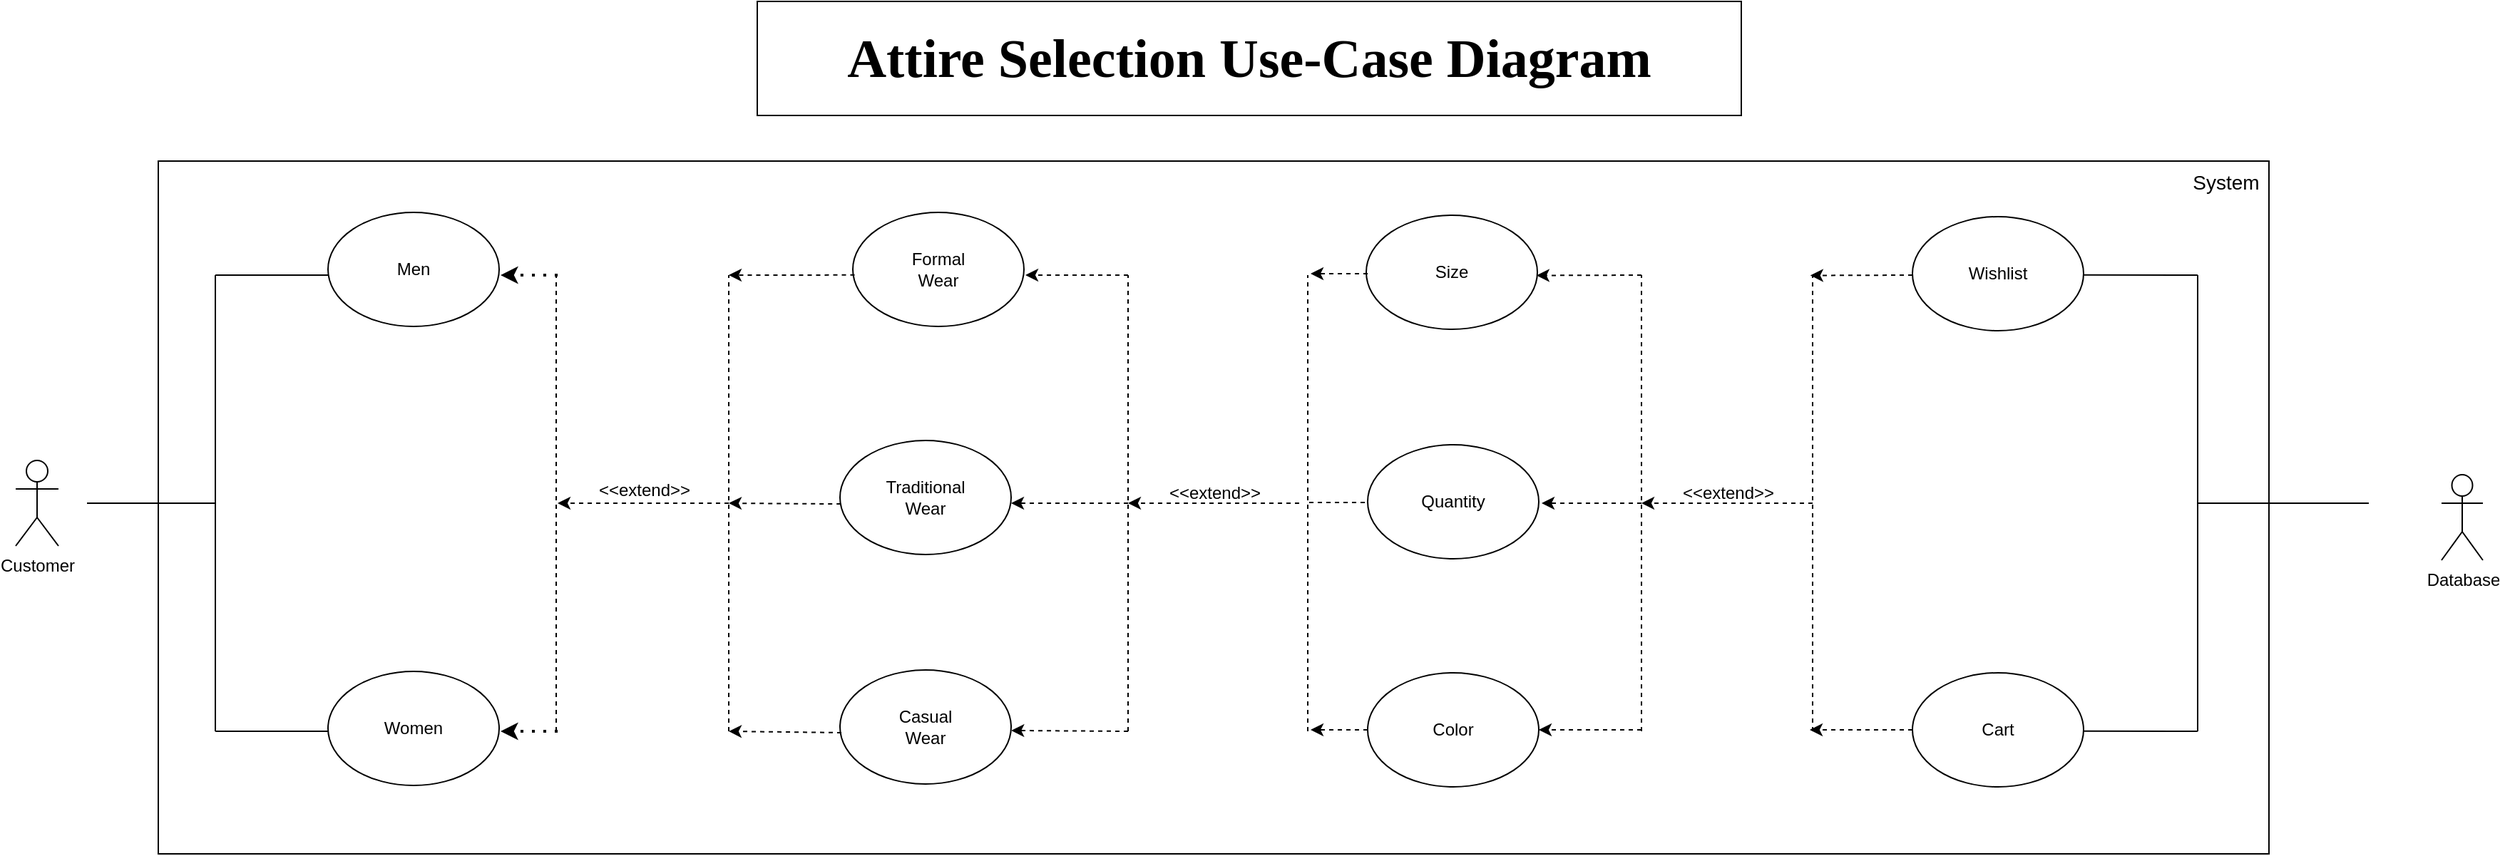 <mxfile version="21.1.2" type="device">
  <diagram name="Page-1" id="eQ8vHoDGBUgWwKZT1uyV">
    <mxGraphModel dx="1526" dy="884" grid="1" gridSize="10" guides="1" tooltips="1" connect="1" arrows="1" fold="1" page="1" pageScale="1" pageWidth="850" pageHeight="1100" math="0" shadow="0">
      <root>
        <mxCell id="0" />
        <mxCell id="1" parent="0" />
        <mxCell id="jF2XFRz0FqhjOIGauvpA-1" value="" style="rounded=0;whiteSpace=wrap;html=1;" parent="1" vertex="1">
          <mxGeometry x="160" y="280" width="1480" height="486" as="geometry" />
        </mxCell>
        <mxCell id="8TPDpSwBAOfw3RehzI5V-1" value="Customer" style="shape=umlActor;verticalLabelPosition=bottom;verticalAlign=top;html=1;outlineConnect=0;" parent="1" vertex="1">
          <mxGeometry x="60" y="490" width="30" height="60" as="geometry" />
        </mxCell>
        <mxCell id="8TPDpSwBAOfw3RehzI5V-3" value="" style="endArrow=none;html=1;rounded=0;" parent="1" edge="1">
          <mxGeometry width="50" height="50" relative="1" as="geometry">
            <mxPoint x="110" y="520" as="sourcePoint" />
            <mxPoint x="200" y="520" as="targetPoint" />
          </mxGeometry>
        </mxCell>
        <mxCell id="8TPDpSwBAOfw3RehzI5V-5" value="" style="endArrow=none;html=1;rounded=0;" parent="1" edge="1">
          <mxGeometry width="50" height="50" relative="1" as="geometry">
            <mxPoint x="200" y="680" as="sourcePoint" />
            <mxPoint x="200" y="360" as="targetPoint" />
          </mxGeometry>
        </mxCell>
        <mxCell id="8TPDpSwBAOfw3RehzI5V-13" value="Men" style="ellipse;whiteSpace=wrap;html=1;" parent="1" vertex="1">
          <mxGeometry x="279" y="316" width="120" height="80" as="geometry" />
        </mxCell>
        <mxCell id="8TPDpSwBAOfw3RehzI5V-14" value="Women" style="ellipse;whiteSpace=wrap;html=1;" parent="1" vertex="1">
          <mxGeometry x="279" y="638" width="120" height="80" as="geometry" />
        </mxCell>
        <mxCell id="8TPDpSwBAOfw3RehzI5V-15" value="Traditional&lt;br&gt;Wear" style="ellipse;whiteSpace=wrap;html=1;" parent="1" vertex="1">
          <mxGeometry x="638" y="476" width="120" height="80" as="geometry" />
        </mxCell>
        <mxCell id="8TPDpSwBAOfw3RehzI5V-16" value="&lt;font style=&quot;font-size: 12px;&quot;&gt;Formal &lt;br&gt;Wear&lt;/font&gt;" style="ellipse;whiteSpace=wrap;html=1;" parent="1" vertex="1">
          <mxGeometry x="647" y="316" width="120" height="80" as="geometry" />
        </mxCell>
        <mxCell id="8TPDpSwBAOfw3RehzI5V-17" value="Casual &lt;br&gt;Wear" style="ellipse;whiteSpace=wrap;html=1;" parent="1" vertex="1">
          <mxGeometry x="638" y="637" width="120" height="80" as="geometry" />
        </mxCell>
        <mxCell id="8TPDpSwBAOfw3RehzI5V-18" value="Wishlist" style="ellipse;whiteSpace=wrap;html=1;" parent="1" vertex="1">
          <mxGeometry x="1390" y="319" width="120" height="80" as="geometry" />
        </mxCell>
        <mxCell id="8TPDpSwBAOfw3RehzI5V-19" value="Cart" style="ellipse;whiteSpace=wrap;html=1;" parent="1" vertex="1">
          <mxGeometry x="1390" y="639" width="120" height="80" as="geometry" />
        </mxCell>
        <mxCell id="8TPDpSwBAOfw3RehzI5V-31" value="" style="endArrow=none;dashed=1;html=1;rounded=0;" parent="1" edge="1">
          <mxGeometry width="50" height="50" relative="1" as="geometry">
            <mxPoint x="560" y="680" as="sourcePoint" />
            <mxPoint x="560" y="360" as="targetPoint" />
          </mxGeometry>
        </mxCell>
        <mxCell id="8TPDpSwBAOfw3RehzI5V-35" value="" style="endArrow=none;dashed=1;html=1;rounded=0;" parent="1" edge="1">
          <mxGeometry width="50" height="50" relative="1" as="geometry">
            <mxPoint x="840" y="680" as="sourcePoint" />
            <mxPoint x="840" y="360" as="targetPoint" />
          </mxGeometry>
        </mxCell>
        <mxCell id="8TPDpSwBAOfw3RehzI5V-39" value="" style="endArrow=none;html=1;rounded=0;entryX=0.001;entryY=0.55;entryDx=0;entryDy=0;entryPerimeter=0;" parent="1" target="8TPDpSwBAOfw3RehzI5V-13" edge="1">
          <mxGeometry width="50" height="50" relative="1" as="geometry">
            <mxPoint x="200" y="360" as="sourcePoint" />
            <mxPoint x="279" y="358" as="targetPoint" />
          </mxGeometry>
        </mxCell>
        <mxCell id="8TPDpSwBAOfw3RehzI5V-44" value="&amp;lt;&amp;lt;extend&amp;gt;&amp;gt;" style="text;html=1;strokeColor=none;fillColor=none;align=center;verticalAlign=middle;whiteSpace=wrap;rounded=0;" parent="1" vertex="1">
          <mxGeometry x="471" y="496" width="60" height="30" as="geometry" />
        </mxCell>
        <mxCell id="8TPDpSwBAOfw3RehzI5V-50" value="" style="endArrow=classic;dashed=1;html=1;entryX=0.002;entryY=0.549;entryDx=0;entryDy=0;entryPerimeter=0;" parent="1" edge="1">
          <mxGeometry width="50" height="50" relative="1" as="geometry">
            <mxPoint x="648.24" y="359.92" as="sourcePoint" />
            <mxPoint x="560" y="360" as="targetPoint" />
          </mxGeometry>
        </mxCell>
        <mxCell id="8TPDpSwBAOfw3RehzI5V-51" value="" style="endArrow=classic;dashed=1;html=1;entryX=0.005;entryY=0.557;entryDx=0;entryDy=0;entryPerimeter=0;exitX=0.005;exitY=0.557;exitDx=0;exitDy=0;exitPerimeter=0;" parent="1" source="8TPDpSwBAOfw3RehzI5V-15" edge="1">
          <mxGeometry width="50" height="50" relative="1" as="geometry">
            <mxPoint x="630" y="520" as="sourcePoint" />
            <mxPoint x="560" y="520" as="targetPoint" />
          </mxGeometry>
        </mxCell>
        <mxCell id="8TPDpSwBAOfw3RehzI5V-53" value="" style="endArrow=classic;dashed=1;html=1;entryX=0.005;entryY=0.557;entryDx=0;entryDy=0;entryPerimeter=0;" parent="1" edge="1">
          <mxGeometry width="50" height="50" relative="1" as="geometry">
            <mxPoint x="639" y="681" as="sourcePoint" />
            <mxPoint x="560" y="680" as="targetPoint" />
          </mxGeometry>
        </mxCell>
        <mxCell id="8TPDpSwBAOfw3RehzI5V-54" value="" style="endArrow=classic;dashed=1;html=1;" parent="1" edge="1">
          <mxGeometry width="50" height="50" relative="1" as="geometry">
            <mxPoint x="840" y="360" as="sourcePoint" />
            <mxPoint x="768" y="360" as="targetPoint" />
          </mxGeometry>
        </mxCell>
        <mxCell id="8TPDpSwBAOfw3RehzI5V-55" value="" style="endArrow=classic;dashed=1;html=1;exitX=1;exitY=0.55;exitDx=0;exitDy=0;exitPerimeter=0;entryX=1;entryY=0.55;entryDx=0;entryDy=0;entryPerimeter=0;" parent="1" target="8TPDpSwBAOfw3RehzI5V-15" edge="1">
          <mxGeometry width="50" height="50" relative="1" as="geometry">
            <mxPoint x="840" y="520" as="sourcePoint" />
            <mxPoint x="760" y="520" as="targetPoint" />
          </mxGeometry>
        </mxCell>
        <mxCell id="8TPDpSwBAOfw3RehzI5V-56" value="" style="endArrow=classic;dashed=1;html=1;exitX=1.001;exitY=0.531;exitDx=0;exitDy=0;exitPerimeter=0;entryX=1.001;entryY=0.531;entryDx=0;entryDy=0;entryPerimeter=0;" parent="1" target="8TPDpSwBAOfw3RehzI5V-17" edge="1">
          <mxGeometry width="50" height="50" relative="1" as="geometry">
            <mxPoint x="840" y="680" as="sourcePoint" />
            <mxPoint x="840" y="680" as="targetPoint" />
          </mxGeometry>
        </mxCell>
        <mxCell id="8TPDpSwBAOfw3RehzI5V-57" value="" style="endArrow=classic;dashed=1;html=1;dashPattern=1 3;strokeWidth=2;rounded=0;" parent="1" edge="1">
          <mxGeometry width="50" height="50" relative="1" as="geometry">
            <mxPoint x="440" y="360" as="sourcePoint" />
            <mxPoint x="400" y="360" as="targetPoint" />
          </mxGeometry>
        </mxCell>
        <mxCell id="8TPDpSwBAOfw3RehzI5V-58" value="" style="endArrow=classic;dashed=1;html=1;dashPattern=1 3;strokeWidth=2;rounded=0;" parent="1" edge="1">
          <mxGeometry width="50" height="50" relative="1" as="geometry">
            <mxPoint x="440" y="680" as="sourcePoint" />
            <mxPoint x="400" y="680" as="targetPoint" />
          </mxGeometry>
        </mxCell>
        <mxCell id="8TPDpSwBAOfw3RehzI5V-59" value="" style="endArrow=none;dashed=1;html=1;rounded=0;" parent="1" edge="1">
          <mxGeometry width="50" height="50" relative="1" as="geometry">
            <mxPoint x="439" y="680" as="sourcePoint" />
            <mxPoint x="439" y="360" as="targetPoint" />
          </mxGeometry>
        </mxCell>
        <mxCell id="8TPDpSwBAOfw3RehzI5V-66" value="" style="endArrow=classic;dashed=1;html=1;" parent="1" edge="1">
          <mxGeometry width="50" height="50" relative="1" as="geometry">
            <mxPoint x="560" y="520" as="sourcePoint" />
            <mxPoint x="440" y="520" as="targetPoint" />
          </mxGeometry>
        </mxCell>
        <mxCell id="pCZmDs4xwgY6norXoLtz-1" value="&lt;font face=&quot;Comic Sans MS&quot; style=&quot;font-size: 38px;&quot;&gt;&lt;b&gt;Attire Selection Use-Case Diagram&lt;/b&gt;&lt;/font&gt;" style="rounded=0;whiteSpace=wrap;html=1;" parent="1" vertex="1">
          <mxGeometry x="580" y="168" width="690" height="80" as="geometry" />
        </mxCell>
        <mxCell id="m5wSArwCtgNg8KQYAidb-2" value="" style="endArrow=classic;dashed=1;html=1;" parent="1" target="d-1-AiIP2idDbMUhF0PB-2" edge="1">
          <mxGeometry width="50" height="50" relative="1" as="geometry">
            <mxPoint x="1200" y="679" as="sourcePoint" />
            <mxPoint x="1130" y="676" as="targetPoint" />
          </mxGeometry>
        </mxCell>
        <mxCell id="lT7GROjWMFZwrjEk-x4L-1" value="" style="endArrow=none;html=1;rounded=0;entryX=0.001;entryY=0.55;entryDx=0;entryDy=0;entryPerimeter=0;" parent="1" edge="1">
          <mxGeometry width="50" height="50" relative="1" as="geometry">
            <mxPoint x="200" y="680" as="sourcePoint" />
            <mxPoint x="279.12" y="680" as="targetPoint" />
          </mxGeometry>
        </mxCell>
        <mxCell id="wSj0_dg8NXaN5eq1L0U--1" value="&amp;lt;&amp;lt;extend&amp;gt;&amp;gt;" style="text;html=1;strokeColor=none;fillColor=none;align=center;verticalAlign=middle;whiteSpace=wrap;rounded=0;" parent="1" vertex="1">
          <mxGeometry x="871" y="498" width="60" height="30" as="geometry" />
        </mxCell>
        <mxCell id="wSj0_dg8NXaN5eq1L0U--2" value="" style="endArrow=classic;dashed=1;html=1;" parent="1" edge="1">
          <mxGeometry width="50" height="50" relative="1" as="geometry">
            <mxPoint x="960" y="520" as="sourcePoint" />
            <mxPoint x="840" y="520" as="targetPoint" />
          </mxGeometry>
        </mxCell>
        <mxCell id="fsQWTS1RZe3mk1oJbWmq-1" value="Database" style="shape=umlActor;verticalLabelPosition=bottom;verticalAlign=top;html=1;outlineConnect=0;" parent="1" vertex="1">
          <mxGeometry x="1761" y="500" width="29" height="60" as="geometry" />
        </mxCell>
        <mxCell id="DSQi8ekIwqTMy-uhthdK-1" value="&lt;font style=&quot;font-size: 14px;&quot;&gt;System&lt;/font&gt;" style="text;html=1;strokeColor=none;fillColor=none;align=center;verticalAlign=middle;whiteSpace=wrap;rounded=0;" parent="1" vertex="1">
          <mxGeometry x="1580" y="280" width="60" height="30" as="geometry" />
        </mxCell>
        <mxCell id="d-1-AiIP2idDbMUhF0PB-1" value="Size" style="ellipse;whiteSpace=wrap;html=1;" parent="1" vertex="1">
          <mxGeometry x="1007" y="318" width="120" height="80" as="geometry" />
        </mxCell>
        <mxCell id="d-1-AiIP2idDbMUhF0PB-2" value="Color" style="ellipse;whiteSpace=wrap;html=1;" parent="1" vertex="1">
          <mxGeometry x="1008" y="639" width="120" height="80" as="geometry" />
        </mxCell>
        <mxCell id="d-1-AiIP2idDbMUhF0PB-3" value="" style="endArrow=none;dashed=1;html=1;rounded=0;" parent="1" edge="1">
          <mxGeometry width="50" height="50" relative="1" as="geometry">
            <mxPoint x="966" y="680" as="sourcePoint" />
            <mxPoint x="966" y="360" as="targetPoint" />
          </mxGeometry>
        </mxCell>
        <mxCell id="d-1-AiIP2idDbMUhF0PB-4" value="" style="endArrow=classic;dashed=1;html=1;" parent="1" edge="1">
          <mxGeometry width="50" height="50" relative="1" as="geometry">
            <mxPoint x="1008" y="359" as="sourcePoint" />
            <mxPoint x="968" y="359" as="targetPoint" />
          </mxGeometry>
        </mxCell>
        <mxCell id="d-1-AiIP2idDbMUhF0PB-5" value="" style="endArrow=classic;dashed=1;html=1;" parent="1" edge="1">
          <mxGeometry width="50" height="50" relative="1" as="geometry">
            <mxPoint x="1008" y="679" as="sourcePoint" />
            <mxPoint x="968" y="679" as="targetPoint" />
          </mxGeometry>
        </mxCell>
        <mxCell id="d-1-AiIP2idDbMUhF0PB-8" value="" style="endArrow=classic;dashed=1;html=1;entryX=0.995;entryY=0.528;entryDx=0;entryDy=0;entryPerimeter=0;" parent="1" target="d-1-AiIP2idDbMUhF0PB-1" edge="1">
          <mxGeometry width="50" height="50" relative="1" as="geometry">
            <mxPoint x="1200" y="360" as="sourcePoint" />
            <mxPoint x="1127" y="357" as="targetPoint" />
          </mxGeometry>
        </mxCell>
        <mxCell id="d-1-AiIP2idDbMUhF0PB-11" value="Quantity" style="ellipse;whiteSpace=wrap;html=1;" parent="1" vertex="1">
          <mxGeometry x="1008" y="479" width="120" height="80" as="geometry" />
        </mxCell>
        <mxCell id="d-1-AiIP2idDbMUhF0PB-12" value="" style="endArrow=none;dashed=1;html=1;" parent="1" edge="1">
          <mxGeometry width="50" height="50" relative="1" as="geometry">
            <mxPoint x="967" y="519.5" as="sourcePoint" />
            <mxPoint x="1007" y="519.5" as="targetPoint" />
          </mxGeometry>
        </mxCell>
        <mxCell id="d-1-AiIP2idDbMUhF0PB-14" value="" style="endArrow=classic;dashed=1;html=1;" parent="1" edge="1">
          <mxGeometry width="50" height="50" relative="1" as="geometry">
            <mxPoint x="1200" y="520" as="sourcePoint" />
            <mxPoint x="1130" y="520" as="targetPoint" />
          </mxGeometry>
        </mxCell>
        <mxCell id="aZ-U2Oils5stKx6U4YJ1-1" value="" style="endArrow=none;html=1;rounded=0;exitX=0.999;exitY=0.511;exitDx=0;exitDy=0;exitPerimeter=0;" parent="1" source="8TPDpSwBAOfw3RehzI5V-18" edge="1">
          <mxGeometry width="50" height="50" relative="1" as="geometry">
            <mxPoint x="1430" y="530" as="sourcePoint" />
            <mxPoint x="1590" y="360" as="targetPoint" />
          </mxGeometry>
        </mxCell>
        <mxCell id="aZ-U2Oils5stKx6U4YJ1-2" value="" style="endArrow=none;html=1;rounded=0;exitX=0.999;exitY=0.511;exitDx=0;exitDy=0;exitPerimeter=0;" parent="1" edge="1">
          <mxGeometry width="50" height="50" relative="1" as="geometry">
            <mxPoint x="1509.88" y="679.88" as="sourcePoint" />
            <mxPoint x="1590" y="680" as="targetPoint" />
          </mxGeometry>
        </mxCell>
        <mxCell id="aZ-U2Oils5stKx6U4YJ1-3" value="" style="endArrow=none;html=1;rounded=0;" parent="1" edge="1">
          <mxGeometry width="50" height="50" relative="1" as="geometry">
            <mxPoint x="1590" y="680" as="sourcePoint" />
            <mxPoint x="1590" y="360" as="targetPoint" />
          </mxGeometry>
        </mxCell>
        <mxCell id="aZ-U2Oils5stKx6U4YJ1-4" value="" style="endArrow=none;html=1;rounded=0;" parent="1" edge="1">
          <mxGeometry width="50" height="50" relative="1" as="geometry">
            <mxPoint x="1590" y="520" as="sourcePoint" />
            <mxPoint x="1710" y="520" as="targetPoint" />
          </mxGeometry>
        </mxCell>
        <mxCell id="aZ-U2Oils5stKx6U4YJ1-5" value="" style="endArrow=none;dashed=1;html=1;rounded=0;" parent="1" edge="1">
          <mxGeometry width="50" height="50" relative="1" as="geometry">
            <mxPoint x="1200" y="680" as="sourcePoint" />
            <mxPoint x="1200" y="360" as="targetPoint" />
          </mxGeometry>
        </mxCell>
        <mxCell id="aZ-U2Oils5stKx6U4YJ1-6" value="" style="endArrow=classic;dashed=1;html=1;" parent="1" edge="1">
          <mxGeometry width="50" height="50" relative="1" as="geometry">
            <mxPoint x="1320" y="520" as="sourcePoint" />
            <mxPoint x="1200" y="520" as="targetPoint" />
          </mxGeometry>
        </mxCell>
        <mxCell id="aZ-U2Oils5stKx6U4YJ1-7" value="&amp;lt;&amp;lt;extend&amp;gt;&amp;gt;" style="text;html=1;strokeColor=none;fillColor=none;align=center;verticalAlign=middle;whiteSpace=wrap;rounded=0;" parent="1" vertex="1">
          <mxGeometry x="1231" y="498" width="60" height="30" as="geometry" />
        </mxCell>
        <mxCell id="aZ-U2Oils5stKx6U4YJ1-8" value="" style="endArrow=classic;dashed=1;html=1;" parent="1" edge="1">
          <mxGeometry width="50" height="50" relative="1" as="geometry">
            <mxPoint x="1390" y="679" as="sourcePoint" />
            <mxPoint x="1318" y="679" as="targetPoint" />
          </mxGeometry>
        </mxCell>
        <mxCell id="aZ-U2Oils5stKx6U4YJ1-9" value="" style="endArrow=classic;dashed=1;html=1;entryX=0.995;entryY=0.528;entryDx=0;entryDy=0;entryPerimeter=0;" parent="1" edge="1">
          <mxGeometry width="50" height="50" relative="1" as="geometry">
            <mxPoint x="1390" y="360" as="sourcePoint" />
            <mxPoint x="1318.4" y="360.24" as="targetPoint" />
          </mxGeometry>
        </mxCell>
        <mxCell id="aZ-U2Oils5stKx6U4YJ1-10" value="" style="endArrow=none;dashed=1;html=1;rounded=0;" parent="1" edge="1">
          <mxGeometry width="50" height="50" relative="1" as="geometry">
            <mxPoint x="1320" y="680" as="sourcePoint" />
            <mxPoint x="1320" y="360" as="targetPoint" />
          </mxGeometry>
        </mxCell>
      </root>
    </mxGraphModel>
  </diagram>
</mxfile>
